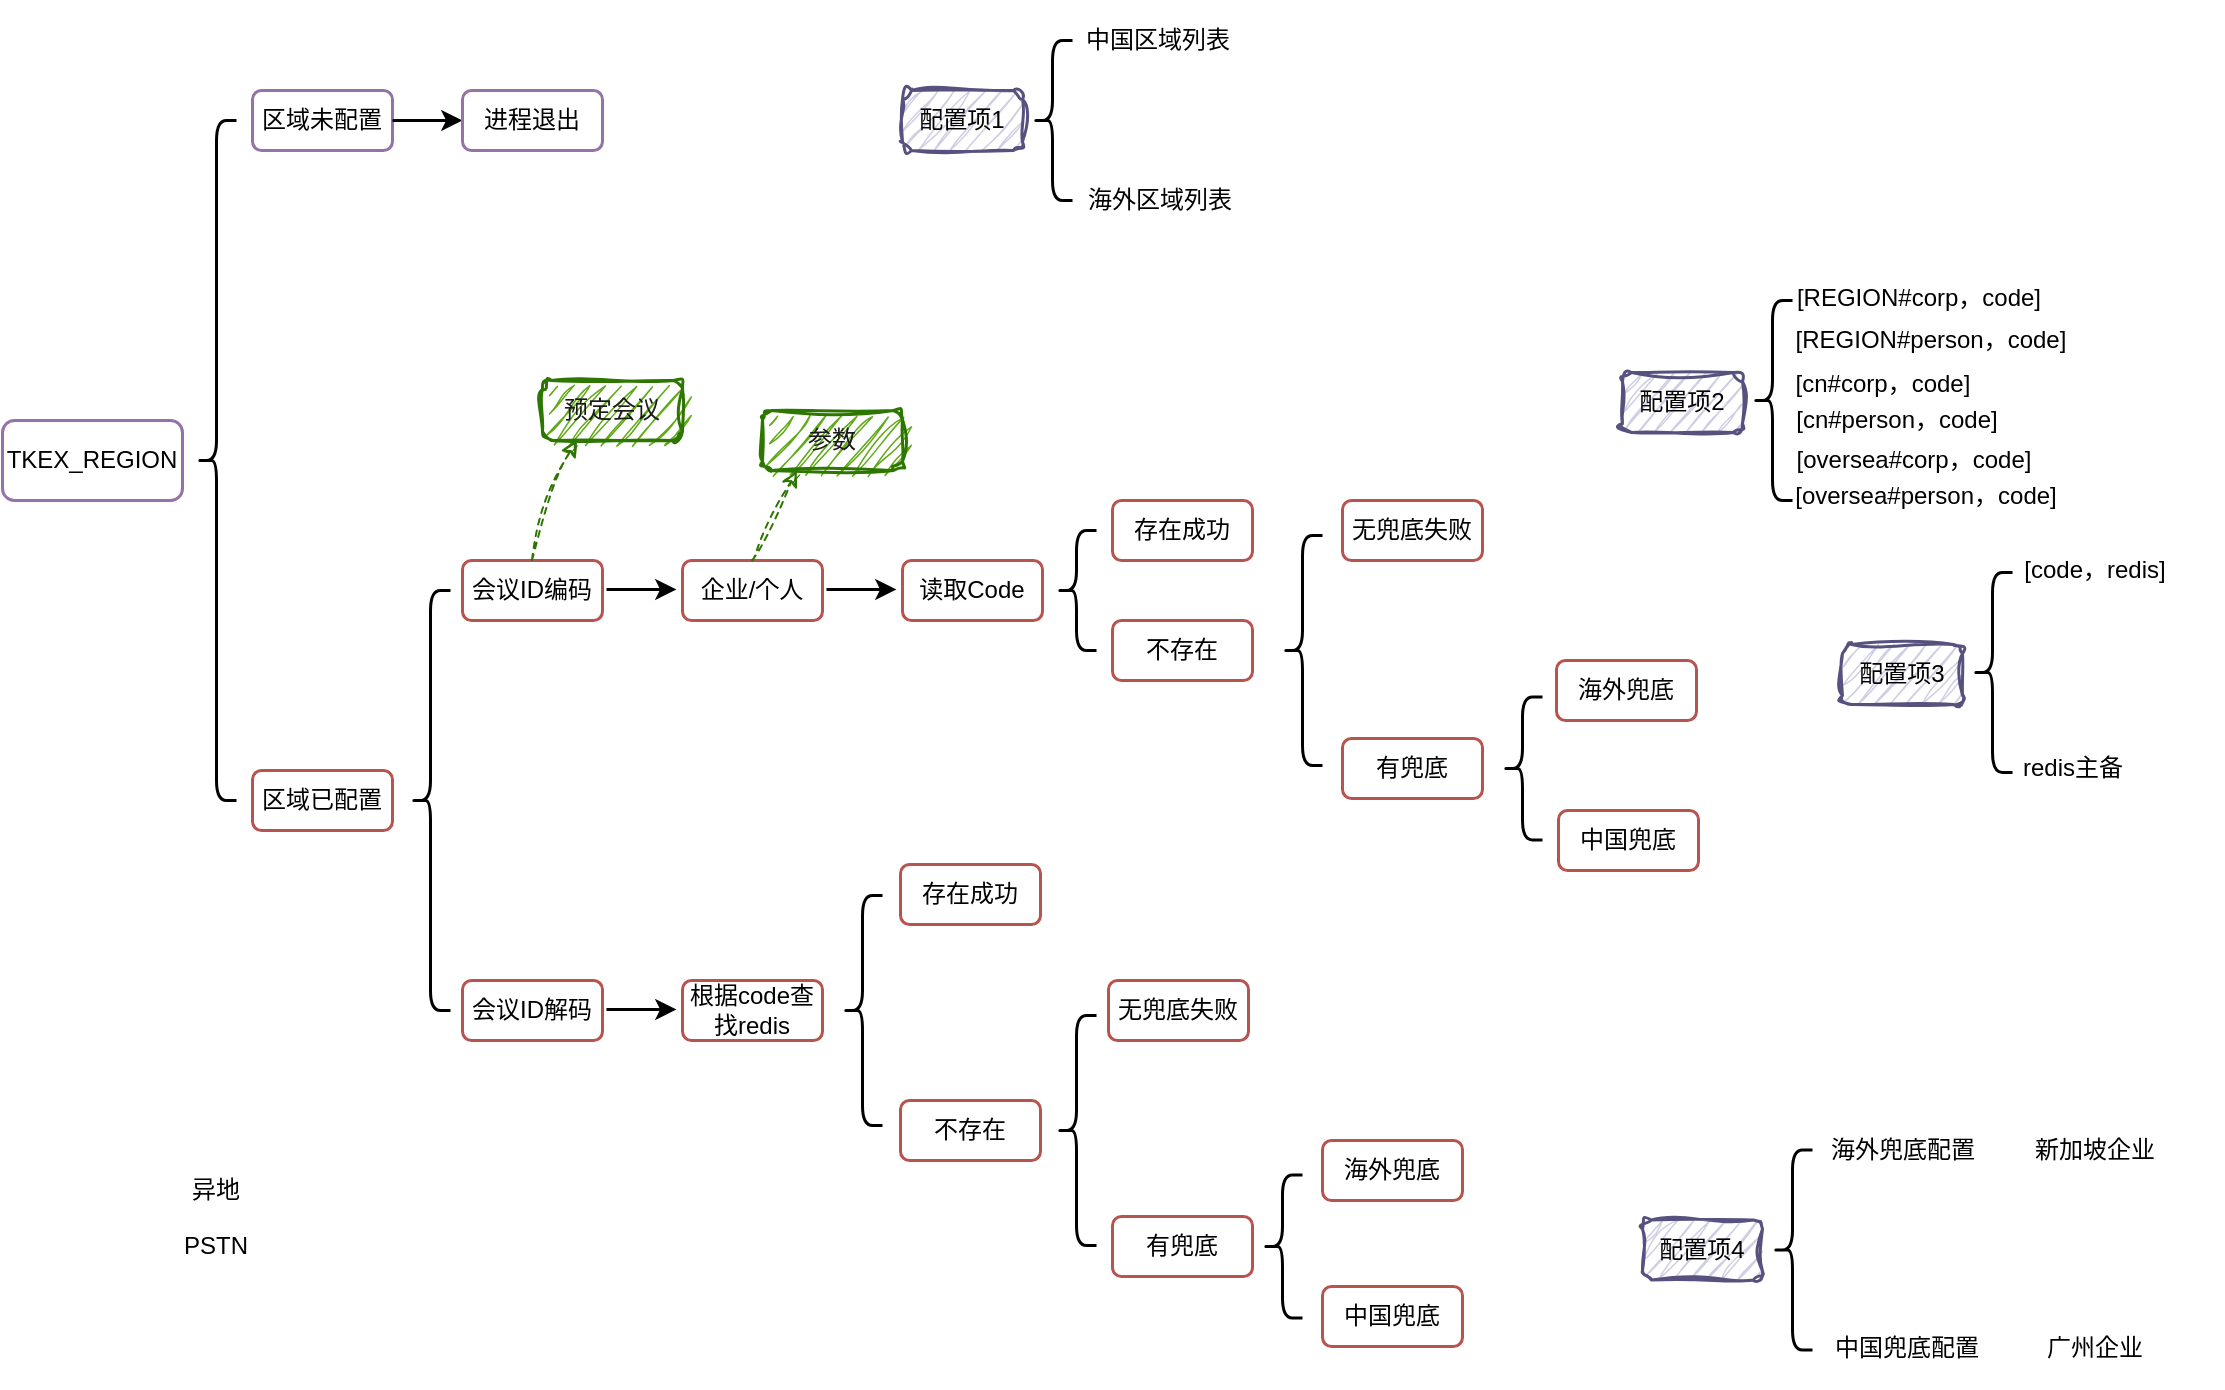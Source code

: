 <mxfile version="21.1.1" type="github">
  <diagram name="第 1 页" id="3ekTtO09td6I2QyxoWbA">
    <mxGraphModel dx="1306" dy="740" grid="1" gridSize="10" guides="1" tooltips="1" connect="1" arrows="1" fold="1" page="1" pageScale="1" pageWidth="827" pageHeight="1169" math="0" shadow="0">
      <root>
        <mxCell id="0" />
        <mxCell id="1" parent="0" />
        <mxCell id="S5WVxqrFyPBs2DXpXE_U-1" value="TKEX_REGION" style="rounded=1;whiteSpace=wrap;html=1;fillColor=none;strokeColor=#9673a6;strokeWidth=1.5;" vertex="1" parent="1">
          <mxGeometry x="50" y="210" width="90" height="40" as="geometry" />
        </mxCell>
        <mxCell id="S5WVxqrFyPBs2DXpXE_U-2" value="" style="shape=curlyBracket;whiteSpace=wrap;html=1;rounded=1;labelPosition=left;verticalLabelPosition=middle;align=right;verticalAlign=middle;strokeWidth=1.5;" vertex="1" parent="1">
          <mxGeometry x="147" y="60" width="20" height="340" as="geometry" />
        </mxCell>
        <mxCell id="S5WVxqrFyPBs2DXpXE_U-3" value="区域未配置" style="rounded=1;whiteSpace=wrap;html=1;fillColor=none;strokeColor=#9673a6;strokeWidth=1.5;" vertex="1" parent="1">
          <mxGeometry x="175" y="45" width="70" height="30" as="geometry" />
        </mxCell>
        <mxCell id="S5WVxqrFyPBs2DXpXE_U-5" value="" style="endArrow=classic;html=1;rounded=0;strokeWidth=1.5;exitX=1;exitY=0.5;exitDx=0;exitDy=0;" edge="1" parent="1" source="S5WVxqrFyPBs2DXpXE_U-3">
          <mxGeometry width="50" height="50" relative="1" as="geometry">
            <mxPoint x="390" y="190" as="sourcePoint" />
            <mxPoint x="280" y="60" as="targetPoint" />
          </mxGeometry>
        </mxCell>
        <mxCell id="S5WVxqrFyPBs2DXpXE_U-6" value="中国区域列表" style="rounded=1;whiteSpace=wrap;html=1;fillColor=none;strokeColor=none;strokeWidth=1.5;sketch=1;curveFitting=1;jiggle=2;" vertex="1" parent="1">
          <mxGeometry x="583" width="90" height="40" as="geometry" />
        </mxCell>
        <mxCell id="S5WVxqrFyPBs2DXpXE_U-7" value="海外区域列表" style="rounded=1;whiteSpace=wrap;html=1;fillColor=none;strokeColor=none;strokeWidth=1.5;sketch=1;curveFitting=1;jiggle=2;" vertex="1" parent="1">
          <mxGeometry x="584" y="80" width="90" height="40" as="geometry" />
        </mxCell>
        <mxCell id="S5WVxqrFyPBs2DXpXE_U-8" value="配置项1" style="rounded=1;whiteSpace=wrap;html=1;fillColor=#d0cee2;strokeColor=#56517e;strokeWidth=1.5;shadow=0;sketch=1;curveFitting=1;jiggle=2;" vertex="1" parent="1">
          <mxGeometry x="500" y="45" width="60" height="30" as="geometry" />
        </mxCell>
        <mxCell id="S5WVxqrFyPBs2DXpXE_U-9" value="" style="shape=curlyBracket;whiteSpace=wrap;html=1;rounded=1;labelPosition=left;verticalLabelPosition=middle;align=right;verticalAlign=middle;strokeWidth=1.5;" vertex="1" parent="1">
          <mxGeometry x="565" y="20" width="20" height="80" as="geometry" />
        </mxCell>
        <mxCell id="S5WVxqrFyPBs2DXpXE_U-11" value="" style="shape=curlyBracket;whiteSpace=wrap;html=1;rounded=1;labelPosition=left;verticalLabelPosition=middle;align=right;verticalAlign=middle;strokeWidth=1.5;" vertex="1" parent="1">
          <mxGeometry x="254" y="295" width="20" height="210" as="geometry" />
        </mxCell>
        <mxCell id="S5WVxqrFyPBs2DXpXE_U-13" value="进程退出" style="rounded=1;whiteSpace=wrap;html=1;fillColor=none;strokeColor=#9673a6;strokeWidth=1.5;" vertex="1" parent="1">
          <mxGeometry x="280" y="45" width="70" height="30" as="geometry" />
        </mxCell>
        <mxCell id="S5WVxqrFyPBs2DXpXE_U-16" value="区域已配置" style="rounded=1;whiteSpace=wrap;html=1;fillColor=none;strokeColor=#b85450;strokeWidth=1.5;" vertex="1" parent="1">
          <mxGeometry x="175" y="385" width="70" height="30" as="geometry" />
        </mxCell>
        <mxCell id="S5WVxqrFyPBs2DXpXE_U-17" value="会议ID编码" style="rounded=1;whiteSpace=wrap;html=1;fillColor=none;strokeColor=#b85450;strokeWidth=1.5;" vertex="1" parent="1">
          <mxGeometry x="280" y="280" width="70" height="30" as="geometry" />
        </mxCell>
        <mxCell id="S5WVxqrFyPBs2DXpXE_U-18" value="会议ID解码" style="rounded=1;whiteSpace=wrap;html=1;fillColor=none;strokeColor=#b85450;strokeWidth=1.5;" vertex="1" parent="1">
          <mxGeometry x="280" y="490" width="70" height="30" as="geometry" />
        </mxCell>
        <mxCell id="S5WVxqrFyPBs2DXpXE_U-19" value="&lt;font color=&quot;#1a1a1a&quot;&gt;预定会议&lt;/font&gt;" style="rounded=1;whiteSpace=wrap;html=1;fillColor=#60a917;strokeColor=#2D7600;strokeWidth=1.5;sketch=1;curveFitting=1;jiggle=2;fontColor=#ffffff;" vertex="1" parent="1">
          <mxGeometry x="320" y="190" width="70" height="30" as="geometry" />
        </mxCell>
        <mxCell id="S5WVxqrFyPBs2DXpXE_U-20" value="" style="curved=1;endArrow=classic;html=1;rounded=0;exitX=0.5;exitY=0;exitDx=0;exitDy=0;entryX=0.25;entryY=1;entryDx=0;entryDy=0;dashed=1;sketch=1;curveFitting=1;jiggle=2;fillColor=#60a917;strokeColor=#2D7600;" edge="1" parent="1" source="S5WVxqrFyPBs2DXpXE_U-17" target="S5WVxqrFyPBs2DXpXE_U-19">
          <mxGeometry width="50" height="50" relative="1" as="geometry">
            <mxPoint x="390" y="360" as="sourcePoint" />
            <mxPoint x="340" y="220" as="targetPoint" />
            <Array as="points">
              <mxPoint x="320" y="250" />
            </Array>
          </mxGeometry>
        </mxCell>
        <mxCell id="S5WVxqrFyPBs2DXpXE_U-22" value="企业/个人" style="rounded=1;whiteSpace=wrap;html=1;fillColor=none;strokeColor=#b85450;strokeWidth=1.5;" vertex="1" parent="1">
          <mxGeometry x="390" y="280" width="70" height="30" as="geometry" />
        </mxCell>
        <mxCell id="S5WVxqrFyPBs2DXpXE_U-23" value="" style="endArrow=classic;html=1;rounded=0;strokeWidth=1.5;exitX=1;exitY=0.5;exitDx=0;exitDy=0;" edge="1" parent="1">
          <mxGeometry width="50" height="50" relative="1" as="geometry">
            <mxPoint x="352" y="294.5" as="sourcePoint" />
            <mxPoint x="387" y="294.5" as="targetPoint" />
          </mxGeometry>
        </mxCell>
        <mxCell id="S5WVxqrFyPBs2DXpXE_U-24" value="[REGION#corp，code]" style="rounded=1;whiteSpace=wrap;html=1;fillColor=none;strokeColor=none;strokeWidth=1.5;sketch=1;curveFitting=1;jiggle=2;" vertex="1" parent="1">
          <mxGeometry x="945" y="129" width="127" height="40" as="geometry" />
        </mxCell>
        <mxCell id="S5WVxqrFyPBs2DXpXE_U-26" value="配置项2" style="rounded=1;whiteSpace=wrap;html=1;fillColor=#d0cee2;strokeColor=#56517e;strokeWidth=1.5;shadow=0;sketch=1;curveFitting=1;jiggle=2;" vertex="1" parent="1">
          <mxGeometry x="860" y="186" width="60" height="30" as="geometry" />
        </mxCell>
        <mxCell id="S5WVxqrFyPBs2DXpXE_U-27" value="" style="shape=curlyBracket;whiteSpace=wrap;html=1;rounded=1;labelPosition=left;verticalLabelPosition=middle;align=right;verticalAlign=middle;strokeWidth=1.5;" vertex="1" parent="1">
          <mxGeometry x="925" y="150" width="20" height="100" as="geometry" />
        </mxCell>
        <mxCell id="S5WVxqrFyPBs2DXpXE_U-28" value="读取Code" style="rounded=1;whiteSpace=wrap;html=1;fillColor=none;strokeColor=#b85450;strokeWidth=1.5;" vertex="1" parent="1">
          <mxGeometry x="500" y="280" width="70" height="30" as="geometry" />
        </mxCell>
        <mxCell id="S5WVxqrFyPBs2DXpXE_U-29" value="" style="endArrow=classic;html=1;rounded=0;strokeWidth=1.5;exitX=1;exitY=0.5;exitDx=0;exitDy=0;" edge="1" parent="1">
          <mxGeometry width="50" height="50" relative="1" as="geometry">
            <mxPoint x="462" y="294.5" as="sourcePoint" />
            <mxPoint x="497" y="294.5" as="targetPoint" />
          </mxGeometry>
        </mxCell>
        <mxCell id="S5WVxqrFyPBs2DXpXE_U-30" value="存在成功" style="rounded=1;whiteSpace=wrap;html=1;fillColor=none;strokeColor=#b85450;strokeWidth=1.5;" vertex="1" parent="1">
          <mxGeometry x="605" y="250" width="70" height="30" as="geometry" />
        </mxCell>
        <mxCell id="S5WVxqrFyPBs2DXpXE_U-31" value="" style="shape=curlyBracket;whiteSpace=wrap;html=1;rounded=1;labelPosition=left;verticalLabelPosition=middle;align=right;verticalAlign=middle;strokeWidth=1.5;" vertex="1" parent="1">
          <mxGeometry x="577" y="265" width="20" height="60" as="geometry" />
        </mxCell>
        <mxCell id="S5WVxqrFyPBs2DXpXE_U-32" value="不存在" style="rounded=1;whiteSpace=wrap;html=1;fillColor=none;strokeColor=#b85450;strokeWidth=1.5;" vertex="1" parent="1">
          <mxGeometry x="605" y="310" width="70" height="30" as="geometry" />
        </mxCell>
        <mxCell id="S5WVxqrFyPBs2DXpXE_U-33" value="" style="shape=curlyBracket;whiteSpace=wrap;html=1;rounded=1;labelPosition=left;verticalLabelPosition=middle;align=right;verticalAlign=middle;strokeWidth=1.5;" vertex="1" parent="1">
          <mxGeometry x="690" y="267.5" width="20" height="115" as="geometry" />
        </mxCell>
        <mxCell id="S5WVxqrFyPBs2DXpXE_U-34" value="海外兜底" style="rounded=1;whiteSpace=wrap;html=1;fillColor=none;strokeColor=#b85450;strokeWidth=1.5;" vertex="1" parent="1">
          <mxGeometry x="827" y="330" width="70" height="30" as="geometry" />
        </mxCell>
        <mxCell id="S5WVxqrFyPBs2DXpXE_U-35" value="中国兜底" style="rounded=1;whiteSpace=wrap;html=1;fillColor=none;strokeColor=#b85450;strokeWidth=1.5;" vertex="1" parent="1">
          <mxGeometry x="828" y="405" width="70" height="30" as="geometry" />
        </mxCell>
        <mxCell id="S5WVxqrFyPBs2DXpXE_U-37" value="无兜底失败" style="rounded=1;whiteSpace=wrap;html=1;fillColor=none;strokeColor=#b85450;strokeWidth=1.5;" vertex="1" parent="1">
          <mxGeometry x="720" y="250" width="70" height="30" as="geometry" />
        </mxCell>
        <mxCell id="S5WVxqrFyPBs2DXpXE_U-38" value="有兜底" style="rounded=1;whiteSpace=wrap;html=1;fillColor=none;strokeColor=#b85450;strokeWidth=1.5;" vertex="1" parent="1">
          <mxGeometry x="720" y="369" width="70" height="30" as="geometry" />
        </mxCell>
        <mxCell id="S5WVxqrFyPBs2DXpXE_U-39" value="" style="shape=curlyBracket;whiteSpace=wrap;html=1;rounded=1;labelPosition=left;verticalLabelPosition=middle;align=right;verticalAlign=middle;strokeWidth=1.5;" vertex="1" parent="1">
          <mxGeometry x="800" y="348.25" width="20" height="71.5" as="geometry" />
        </mxCell>
        <mxCell id="S5WVxqrFyPBs2DXpXE_U-40" value="[cn#corp，code]" style="rounded=1;whiteSpace=wrap;html=1;fillColor=none;strokeColor=none;strokeWidth=1.5;sketch=1;curveFitting=1;jiggle=2;" vertex="1" parent="1">
          <mxGeometry x="927" y="172" width="127" height="40" as="geometry" />
        </mxCell>
        <mxCell id="S5WVxqrFyPBs2DXpXE_U-41" value="[REGION#person，code]" style="rounded=1;whiteSpace=wrap;html=1;fillColor=none;strokeColor=none;strokeWidth=1.5;sketch=1;curveFitting=1;jiggle=2;" vertex="1" parent="1">
          <mxGeometry x="942" y="150" width="145" height="40" as="geometry" />
        </mxCell>
        <mxCell id="S5WVxqrFyPBs2DXpXE_U-42" value="[cn#person，code]" style="rounded=1;whiteSpace=wrap;html=1;fillColor=none;strokeColor=none;strokeWidth=1.5;sketch=1;curveFitting=1;jiggle=2;" vertex="1" parent="1">
          <mxGeometry x="934" y="190" width="127" height="40" as="geometry" />
        </mxCell>
        <mxCell id="S5WVxqrFyPBs2DXpXE_U-43" value="[oversea#corp，code]" style="rounded=1;whiteSpace=wrap;html=1;fillColor=none;strokeColor=none;strokeWidth=1.5;sketch=1;curveFitting=1;jiggle=2;" vertex="1" parent="1">
          <mxGeometry x="933" y="210" width="146" height="40" as="geometry" />
        </mxCell>
        <mxCell id="S5WVxqrFyPBs2DXpXE_U-44" value="[oversea#person，code]" style="rounded=1;whiteSpace=wrap;html=1;fillColor=none;strokeColor=none;strokeWidth=1.5;sketch=1;curveFitting=1;jiggle=2;" vertex="1" parent="1">
          <mxGeometry x="939" y="227.5" width="146" height="40" as="geometry" />
        </mxCell>
        <mxCell id="S5WVxqrFyPBs2DXpXE_U-46" value="&lt;font color=&quot;#1a1a1a&quot;&gt;参数&lt;/font&gt;" style="rounded=1;whiteSpace=wrap;html=1;fillColor=#60a917;strokeColor=#2D7600;strokeWidth=1.5;sketch=1;curveFitting=1;jiggle=2;fontColor=#ffffff;" vertex="1" parent="1">
          <mxGeometry x="430" y="205" width="70" height="30" as="geometry" />
        </mxCell>
        <mxCell id="S5WVxqrFyPBs2DXpXE_U-47" value="" style="curved=1;endArrow=classic;html=1;rounded=0;exitX=0.5;exitY=0;exitDx=0;exitDy=0;entryX=0.25;entryY=1;entryDx=0;entryDy=0;dashed=1;sketch=1;curveFitting=1;jiggle=2;fillColor=#60a917;strokeColor=#2D7600;" edge="1" parent="1" source="S5WVxqrFyPBs2DXpXE_U-22" target="S5WVxqrFyPBs2DXpXE_U-46">
          <mxGeometry width="50" height="50" relative="1" as="geometry">
            <mxPoint x="325" y="290" as="sourcePoint" />
            <mxPoint x="348" y="230" as="targetPoint" />
            <Array as="points" />
          </mxGeometry>
        </mxCell>
        <mxCell id="S5WVxqrFyPBs2DXpXE_U-48" value="" style="shape=curlyBracket;whiteSpace=wrap;html=1;rounded=1;labelPosition=left;verticalLabelPosition=middle;align=right;verticalAlign=middle;strokeWidth=1.5;" vertex="1" parent="1">
          <mxGeometry x="470" y="447.5" width="20" height="115" as="geometry" />
        </mxCell>
        <mxCell id="S5WVxqrFyPBs2DXpXE_U-50" value="根据code查找redis" style="rounded=1;whiteSpace=wrap;html=1;fillColor=none;strokeColor=#b85450;strokeWidth=1.5;" vertex="1" parent="1">
          <mxGeometry x="390" y="490" width="70" height="30" as="geometry" />
        </mxCell>
        <mxCell id="S5WVxqrFyPBs2DXpXE_U-51" value="" style="endArrow=classic;html=1;rounded=0;strokeWidth=1.5;exitX=1;exitY=0.5;exitDx=0;exitDy=0;" edge="1" parent="1">
          <mxGeometry width="50" height="50" relative="1" as="geometry">
            <mxPoint x="352" y="504.5" as="sourcePoint" />
            <mxPoint x="387" y="504.5" as="targetPoint" />
          </mxGeometry>
        </mxCell>
        <mxCell id="S5WVxqrFyPBs2DXpXE_U-52" value="存在成功" style="rounded=1;whiteSpace=wrap;html=1;fillColor=none;strokeColor=#b85450;strokeWidth=1.5;" vertex="1" parent="1">
          <mxGeometry x="499" y="432" width="70" height="30" as="geometry" />
        </mxCell>
        <mxCell id="S5WVxqrFyPBs2DXpXE_U-53" value="不存在" style="rounded=1;whiteSpace=wrap;html=1;fillColor=none;strokeColor=#b85450;strokeWidth=1.5;" vertex="1" parent="1">
          <mxGeometry x="499" y="550" width="70" height="30" as="geometry" />
        </mxCell>
        <mxCell id="S5WVxqrFyPBs2DXpXE_U-54" value="" style="shape=curlyBracket;whiteSpace=wrap;html=1;rounded=1;labelPosition=left;verticalLabelPosition=middle;align=right;verticalAlign=middle;strokeWidth=1.5;" vertex="1" parent="1">
          <mxGeometry x="577" y="507.5" width="20" height="115" as="geometry" />
        </mxCell>
        <mxCell id="S5WVxqrFyPBs2DXpXE_U-55" value="无兜底失败" style="rounded=1;whiteSpace=wrap;html=1;fillColor=none;strokeColor=#b85450;strokeWidth=1.5;" vertex="1" parent="1">
          <mxGeometry x="603" y="490" width="70" height="30" as="geometry" />
        </mxCell>
        <mxCell id="S5WVxqrFyPBs2DXpXE_U-56" value="有兜底" style="rounded=1;whiteSpace=wrap;html=1;fillColor=none;strokeColor=#b85450;strokeWidth=1.5;" vertex="1" parent="1">
          <mxGeometry x="605" y="608" width="70" height="30" as="geometry" />
        </mxCell>
        <mxCell id="S5WVxqrFyPBs2DXpXE_U-57" value="" style="shape=curlyBracket;whiteSpace=wrap;html=1;rounded=1;labelPosition=left;verticalLabelPosition=middle;align=right;verticalAlign=middle;strokeWidth=1.5;" vertex="1" parent="1">
          <mxGeometry x="680" y="587.25" width="20" height="71.5" as="geometry" />
        </mxCell>
        <mxCell id="S5WVxqrFyPBs2DXpXE_U-58" value="海外兜底" style="rounded=1;whiteSpace=wrap;html=1;fillColor=none;strokeColor=#b85450;strokeWidth=1.5;" vertex="1" parent="1">
          <mxGeometry x="710" y="570" width="70" height="30" as="geometry" />
        </mxCell>
        <mxCell id="S5WVxqrFyPBs2DXpXE_U-59" value="中国兜底" style="rounded=1;whiteSpace=wrap;html=1;fillColor=none;strokeColor=#b85450;strokeWidth=1.5;" vertex="1" parent="1">
          <mxGeometry x="710" y="643" width="70" height="30" as="geometry" />
        </mxCell>
        <mxCell id="S5WVxqrFyPBs2DXpXE_U-60" value="海外兜底配置" style="rounded=1;whiteSpace=wrap;html=1;fillColor=none;strokeColor=none;strokeWidth=1.5;sketch=1;curveFitting=1;jiggle=2;" vertex="1" parent="1">
          <mxGeometry x="936.5" y="555" width="127" height="40" as="geometry" />
        </mxCell>
        <mxCell id="S5WVxqrFyPBs2DXpXE_U-61" value="配置项4" style="rounded=1;whiteSpace=wrap;html=1;fillColor=#d0cee2;strokeColor=#56517e;strokeWidth=1.5;shadow=0;sketch=1;curveFitting=1;jiggle=2;" vertex="1" parent="1">
          <mxGeometry x="870" y="609.75" width="60" height="30" as="geometry" />
        </mxCell>
        <mxCell id="S5WVxqrFyPBs2DXpXE_U-62" value="" style="shape=curlyBracket;whiteSpace=wrap;html=1;rounded=1;labelPosition=left;verticalLabelPosition=middle;align=right;verticalAlign=middle;strokeWidth=1.5;" vertex="1" parent="1">
          <mxGeometry x="935" y="574.75" width="20" height="100" as="geometry" />
        </mxCell>
        <mxCell id="S5WVxqrFyPBs2DXpXE_U-68" value="[code，redis]" style="rounded=1;whiteSpace=wrap;html=1;fillColor=none;strokeColor=none;strokeWidth=1.5;sketch=1;curveFitting=1;jiggle=2;" vertex="1" parent="1">
          <mxGeometry x="1033" y="265" width="127" height="40" as="geometry" />
        </mxCell>
        <mxCell id="S5WVxqrFyPBs2DXpXE_U-69" value="配置项3" style="rounded=1;whiteSpace=wrap;html=1;fillColor=#d0cee2;strokeColor=#56517e;strokeWidth=1.5;shadow=0;sketch=1;curveFitting=1;jiggle=2;" vertex="1" parent="1">
          <mxGeometry x="970" y="322" width="60" height="30" as="geometry" />
        </mxCell>
        <mxCell id="S5WVxqrFyPBs2DXpXE_U-70" value="" style="shape=curlyBracket;whiteSpace=wrap;html=1;rounded=1;labelPosition=left;verticalLabelPosition=middle;align=right;verticalAlign=middle;strokeWidth=1.5;" vertex="1" parent="1">
          <mxGeometry x="1035" y="286" width="20" height="100" as="geometry" />
        </mxCell>
        <mxCell id="S5WVxqrFyPBs2DXpXE_U-76" value="redis主备" style="rounded=1;whiteSpace=wrap;html=1;fillColor=none;strokeColor=none;strokeWidth=1.5;sketch=1;curveFitting=1;jiggle=2;" vertex="1" parent="1">
          <mxGeometry x="1022" y="364" width="127" height="40" as="geometry" />
        </mxCell>
        <mxCell id="S5WVxqrFyPBs2DXpXE_U-77" value="中国兜底配置" style="rounded=1;whiteSpace=wrap;html=1;fillColor=none;strokeColor=none;strokeWidth=1.5;sketch=1;curveFitting=1;jiggle=2;" vertex="1" parent="1">
          <mxGeometry x="939" y="654" width="127" height="40" as="geometry" />
        </mxCell>
        <mxCell id="S5WVxqrFyPBs2DXpXE_U-78" value="广州企业" style="rounded=1;whiteSpace=wrap;html=1;fillColor=none;strokeColor=none;strokeWidth=1.5;sketch=1;curveFitting=1;jiggle=2;" vertex="1" parent="1">
          <mxGeometry x="1033" y="654" width="127" height="40" as="geometry" />
        </mxCell>
        <mxCell id="S5WVxqrFyPBs2DXpXE_U-79" value="新加坡企业" style="rounded=1;whiteSpace=wrap;html=1;fillColor=none;strokeColor=none;strokeWidth=1.5;sketch=1;curveFitting=1;jiggle=2;" vertex="1" parent="1">
          <mxGeometry x="1033" y="555" width="127" height="40" as="geometry" />
        </mxCell>
        <mxCell id="S5WVxqrFyPBs2DXpXE_U-80" value="异地" style="rounded=1;whiteSpace=wrap;html=1;fillColor=none;strokeColor=none;strokeWidth=1.5;sketch=1;curveFitting=1;jiggle=2;" vertex="1" parent="1">
          <mxGeometry x="112" y="574.75" width="90" height="40" as="geometry" />
        </mxCell>
        <mxCell id="S5WVxqrFyPBs2DXpXE_U-81" value="PSTN" style="rounded=1;whiteSpace=wrap;html=1;fillColor=none;strokeColor=none;strokeWidth=1.5;sketch=1;curveFitting=1;jiggle=2;" vertex="1" parent="1">
          <mxGeometry x="112" y="603" width="90" height="40" as="geometry" />
        </mxCell>
      </root>
    </mxGraphModel>
  </diagram>
</mxfile>
